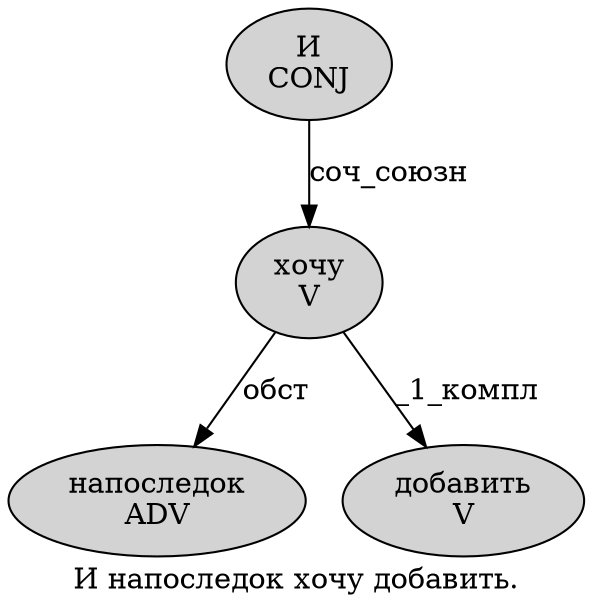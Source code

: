 digraph SENTENCE_1681 {
	graph [label="И напоследок хочу добавить."]
	node [style=filled]
		0 [label="И
CONJ" color="" fillcolor=lightgray penwidth=1 shape=ellipse]
		1 [label="напоследок
ADV" color="" fillcolor=lightgray penwidth=1 shape=ellipse]
		2 [label="хочу
V" color="" fillcolor=lightgray penwidth=1 shape=ellipse]
		3 [label="добавить
V" color="" fillcolor=lightgray penwidth=1 shape=ellipse]
			0 -> 2 [label="соч_союзн"]
			2 -> 1 [label="обст"]
			2 -> 3 [label="_1_компл"]
}